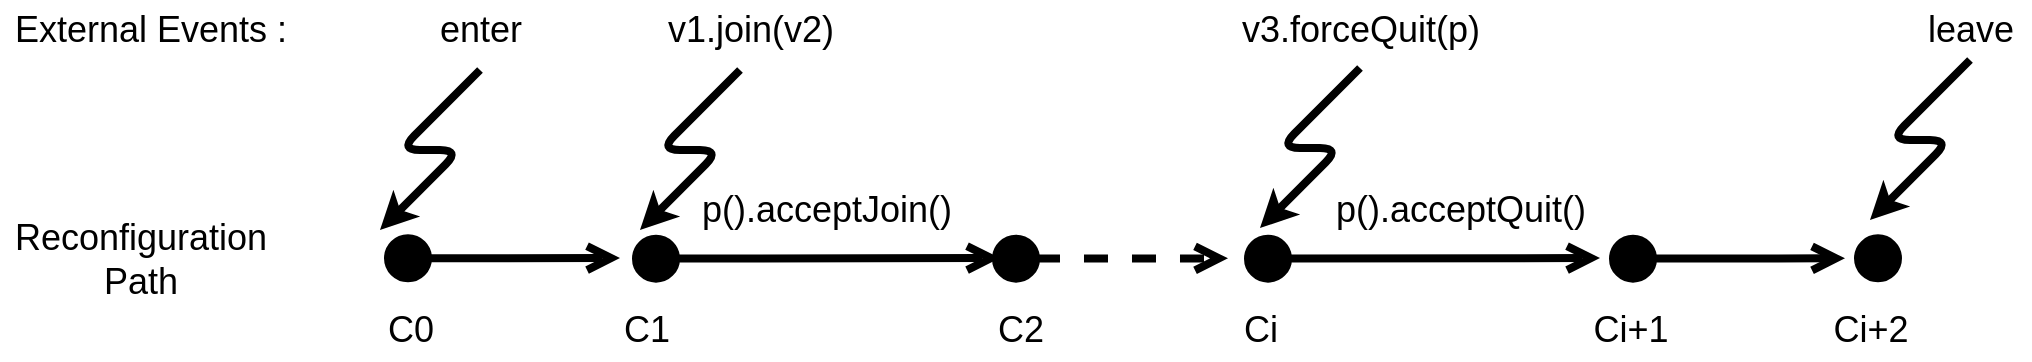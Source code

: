 <mxfile version="14.6.9" type="github">
  <diagram id="VVY7t8WF-qEzRWfAv-PR" name="Page-1">
    <mxGraphModel dx="1355" dy="764" grid="1" gridSize="10" guides="1" tooltips="1" connect="1" arrows="1" fold="1" page="1" pageScale="1" pageWidth="827" pageHeight="1169" math="0" shadow="0">
      <root>
        <mxCell id="0" />
        <mxCell id="1" parent="0" />
        <mxCell id="rb-uJHRxBeZ9UOczwigJ-1" value="External Events :" style="text;html=1;align=center;verticalAlign=middle;resizable=0;points=[];autosize=1;fontSize=18;" vertex="1" parent="1">
          <mxGeometry x="20" y="640" width="150" height="30" as="geometry" />
        </mxCell>
        <mxCell id="rb-uJHRxBeZ9UOczwigJ-2" value="Reconfiguration&lt;br&gt;Path" style="text;html=1;align=center;verticalAlign=middle;resizable=0;points=[];autosize=1;fontSize=18;" vertex="1" parent="1">
          <mxGeometry x="20" y="745" width="140" height="50" as="geometry" />
        </mxCell>
        <mxCell id="rb-uJHRxBeZ9UOczwigJ-3" value="" style="endArrow=open;startArrow=circle;endFill=0;startFill=1;endSize=8;html=1;strokeWidth=4;fontSize=18;" edge="1" parent="1">
          <mxGeometry width="160" relative="1" as="geometry">
            <mxPoint x="210" y="769.17" as="sourcePoint" />
            <mxPoint x="330" y="769" as="targetPoint" />
          </mxGeometry>
        </mxCell>
        <mxCell id="rb-uJHRxBeZ9UOczwigJ-4" value="C0" style="text;html=1;align=center;verticalAlign=middle;resizable=0;points=[];autosize=1;fontSize=18;" vertex="1" parent="1">
          <mxGeometry x="205" y="790" width="40" height="30" as="geometry" />
        </mxCell>
        <mxCell id="rb-uJHRxBeZ9UOczwigJ-5" value="" style="endArrow=open;startArrow=circle;endFill=0;startFill=1;endSize=8;html=1;strokeWidth=4;fontSize=18;dashed=1;" edge="1" parent="1">
          <mxGeometry width="160" relative="1" as="geometry">
            <mxPoint x="514" y="769.34" as="sourcePoint" />
            <mxPoint x="634" y="769.17" as="targetPoint" />
          </mxGeometry>
        </mxCell>
        <mxCell id="rb-uJHRxBeZ9UOczwigJ-6" value="" style="endArrow=open;startArrow=circle;endFill=0;startFill=1;endSize=8;html=1;strokeWidth=4;fontSize=18;" edge="1" parent="1">
          <mxGeometry width="160" relative="1" as="geometry">
            <mxPoint x="640" y="769.34" as="sourcePoint" />
            <mxPoint x="820" y="769" as="targetPoint" />
          </mxGeometry>
        </mxCell>
        <mxCell id="rb-uJHRxBeZ9UOczwigJ-7" value="" style="endArrow=open;startArrow=circle;endFill=0;startFill=1;endSize=8;html=1;strokeWidth=4;fontSize=18;" edge="1" parent="1">
          <mxGeometry width="160" relative="1" as="geometry">
            <mxPoint x="822.5" y="769.34" as="sourcePoint" />
            <mxPoint x="942.5" y="769.17" as="targetPoint" />
          </mxGeometry>
        </mxCell>
        <mxCell id="rb-uJHRxBeZ9UOczwigJ-8" value="" style="endArrow=none;startArrow=circle;endFill=0;startFill=1;endSize=8;html=1;strokeWidth=4;fontSize=18;" edge="1" parent="1">
          <mxGeometry width="160" relative="1" as="geometry">
            <mxPoint x="945" y="769.42" as="sourcePoint" />
            <mxPoint x="965" y="769.08" as="targetPoint" />
          </mxGeometry>
        </mxCell>
        <mxCell id="rb-uJHRxBeZ9UOczwigJ-9" value="Ci" style="text;html=1;align=center;verticalAlign=middle;resizable=0;points=[];autosize=1;fontSize=18;" vertex="1" parent="1">
          <mxGeometry x="635" y="790" width="30" height="30" as="geometry" />
        </mxCell>
        <mxCell id="rb-uJHRxBeZ9UOczwigJ-10" value="Ci+1" style="text;html=1;align=center;verticalAlign=middle;resizable=0;points=[];autosize=1;fontSize=18;" vertex="1" parent="1">
          <mxGeometry x="810" y="790" width="50" height="30" as="geometry" />
        </mxCell>
        <mxCell id="rb-uJHRxBeZ9UOczwigJ-11" value="&lt;div&gt;Ci+2&lt;/div&gt;" style="text;html=1;align=center;verticalAlign=middle;resizable=0;points=[];autosize=1;fontSize=18;" vertex="1" parent="1">
          <mxGeometry x="930" y="790" width="50" height="30" as="geometry" />
        </mxCell>
        <mxCell id="rb-uJHRxBeZ9UOczwigJ-14" value="" style="endArrow=classic;html=1;strokeWidth=4;fontSize=18;" edge="1" parent="1">
          <mxGeometry width="50" height="50" relative="1" as="geometry">
            <mxPoint x="700" y="674" as="sourcePoint" />
            <mxPoint x="650" y="754" as="targetPoint" />
            <Array as="points">
              <mxPoint x="700" y="674" />
              <mxPoint x="660" y="714" />
              <mxPoint x="690" y="714" />
            </Array>
          </mxGeometry>
        </mxCell>
        <mxCell id="rb-uJHRxBeZ9UOczwigJ-17" value="v3.forceQuit(p)" style="text;html=1;align=center;verticalAlign=middle;resizable=0;points=[];autosize=1;fontSize=18;" vertex="1" parent="1">
          <mxGeometry x="635" y="640" width="130" height="30" as="geometry" />
        </mxCell>
        <mxCell id="rb-uJHRxBeZ9UOczwigJ-19" value="" style="endArrow=open;startArrow=circle;endFill=0;startFill=1;endSize=8;html=1;strokeWidth=4;fontSize=18;" edge="1" parent="1">
          <mxGeometry width="160" relative="1" as="geometry">
            <mxPoint x="334" y="769.34" as="sourcePoint" />
            <mxPoint x="520" y="769" as="targetPoint" />
          </mxGeometry>
        </mxCell>
        <mxCell id="rb-uJHRxBeZ9UOczwigJ-20" value="C1" style="text;html=1;align=center;verticalAlign=middle;resizable=0;points=[];autosize=1;fontSize=18;" vertex="1" parent="1">
          <mxGeometry x="322.5" y="790" width="40" height="30" as="geometry" />
        </mxCell>
        <mxCell id="rb-uJHRxBeZ9UOczwigJ-21" value="C2" style="text;html=1;align=center;verticalAlign=middle;resizable=0;points=[];autosize=1;fontSize=18;" vertex="1" parent="1">
          <mxGeometry x="510" y="790" width="40" height="30" as="geometry" />
        </mxCell>
        <mxCell id="rb-uJHRxBeZ9UOczwigJ-22" value="p().acceptJoin()" style="text;html=1;align=center;verticalAlign=middle;resizable=0;points=[];autosize=1;fontSize=18;" vertex="1" parent="1">
          <mxGeometry x="362.5" y="730" width="140" height="30" as="geometry" />
        </mxCell>
        <mxCell id="rb-uJHRxBeZ9UOczwigJ-23" value="p().acceptQuit()" style="text;html=1;align=center;verticalAlign=middle;resizable=0;points=[];autosize=1;fontSize=18;" vertex="1" parent="1">
          <mxGeometry x="680" y="730" width="140" height="30" as="geometry" />
        </mxCell>
        <mxCell id="rb-uJHRxBeZ9UOczwigJ-26" value="enter" style="text;html=1;align=center;verticalAlign=middle;resizable=0;points=[];autosize=1;fontSize=18;" vertex="1" parent="1">
          <mxGeometry x="230" y="640" width="60" height="30" as="geometry" />
        </mxCell>
        <mxCell id="rb-uJHRxBeZ9UOczwigJ-27" value="" style="endArrow=classic;html=1;strokeWidth=4;fontSize=18;" edge="1" parent="1">
          <mxGeometry width="50" height="50" relative="1" as="geometry">
            <mxPoint x="260" y="675" as="sourcePoint" />
            <mxPoint x="210" y="755" as="targetPoint" />
            <Array as="points">
              <mxPoint x="260" y="675" />
              <mxPoint x="220" y="715" />
              <mxPoint x="250" y="715" />
            </Array>
          </mxGeometry>
        </mxCell>
        <mxCell id="rb-uJHRxBeZ9UOczwigJ-31" value="" style="endArrow=classic;html=1;strokeWidth=4;fontSize=18;" edge="1" parent="1">
          <mxGeometry width="50" height="50" relative="1" as="geometry">
            <mxPoint x="1005" y="670" as="sourcePoint" />
            <mxPoint x="955" y="750" as="targetPoint" />
            <Array as="points">
              <mxPoint x="1005" y="670" />
              <mxPoint x="965" y="710" />
              <mxPoint x="995" y="710" />
            </Array>
          </mxGeometry>
        </mxCell>
        <mxCell id="rb-uJHRxBeZ9UOczwigJ-32" value="leave" style="text;html=1;align=center;verticalAlign=middle;resizable=0;points=[];autosize=1;fontSize=18;" vertex="1" parent="1">
          <mxGeometry x="975" y="640" width="60" height="30" as="geometry" />
        </mxCell>
        <mxCell id="rb-uJHRxBeZ9UOczwigJ-33" value="" style="endArrow=classic;html=1;strokeWidth=4;fontSize=18;" edge="1" parent="1">
          <mxGeometry width="50" height="50" relative="1" as="geometry">
            <mxPoint x="390" y="675" as="sourcePoint" />
            <mxPoint x="340" y="755" as="targetPoint" />
            <Array as="points">
              <mxPoint x="390" y="675" />
              <mxPoint x="350" y="715" />
              <mxPoint x="380" y="715" />
            </Array>
          </mxGeometry>
        </mxCell>
        <mxCell id="rb-uJHRxBeZ9UOczwigJ-34" value="v1.join(v2)" style="text;html=1;align=center;verticalAlign=middle;resizable=0;points=[];autosize=1;fontSize=18;" vertex="1" parent="1">
          <mxGeometry x="345" y="640" width="100" height="30" as="geometry" />
        </mxCell>
      </root>
    </mxGraphModel>
  </diagram>
</mxfile>
